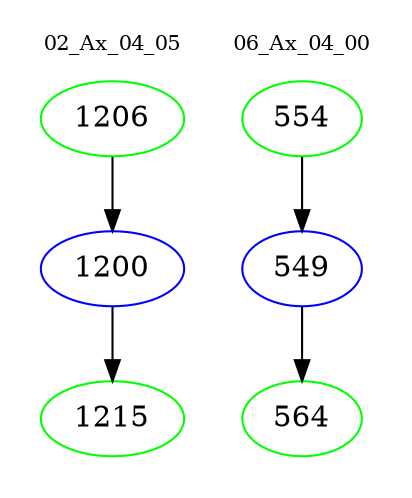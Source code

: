 digraph{
subgraph cluster_0 {
color = white
label = "02_Ax_04_05";
fontsize=10;
T0_1206 [label="1206", color="green"]
T0_1206 -> T0_1200 [color="black"]
T0_1200 [label="1200", color="blue"]
T0_1200 -> T0_1215 [color="black"]
T0_1215 [label="1215", color="green"]
}
subgraph cluster_1 {
color = white
label = "06_Ax_04_00";
fontsize=10;
T1_554 [label="554", color="green"]
T1_554 -> T1_549 [color="black"]
T1_549 [label="549", color="blue"]
T1_549 -> T1_564 [color="black"]
T1_564 [label="564", color="green"]
}
}

